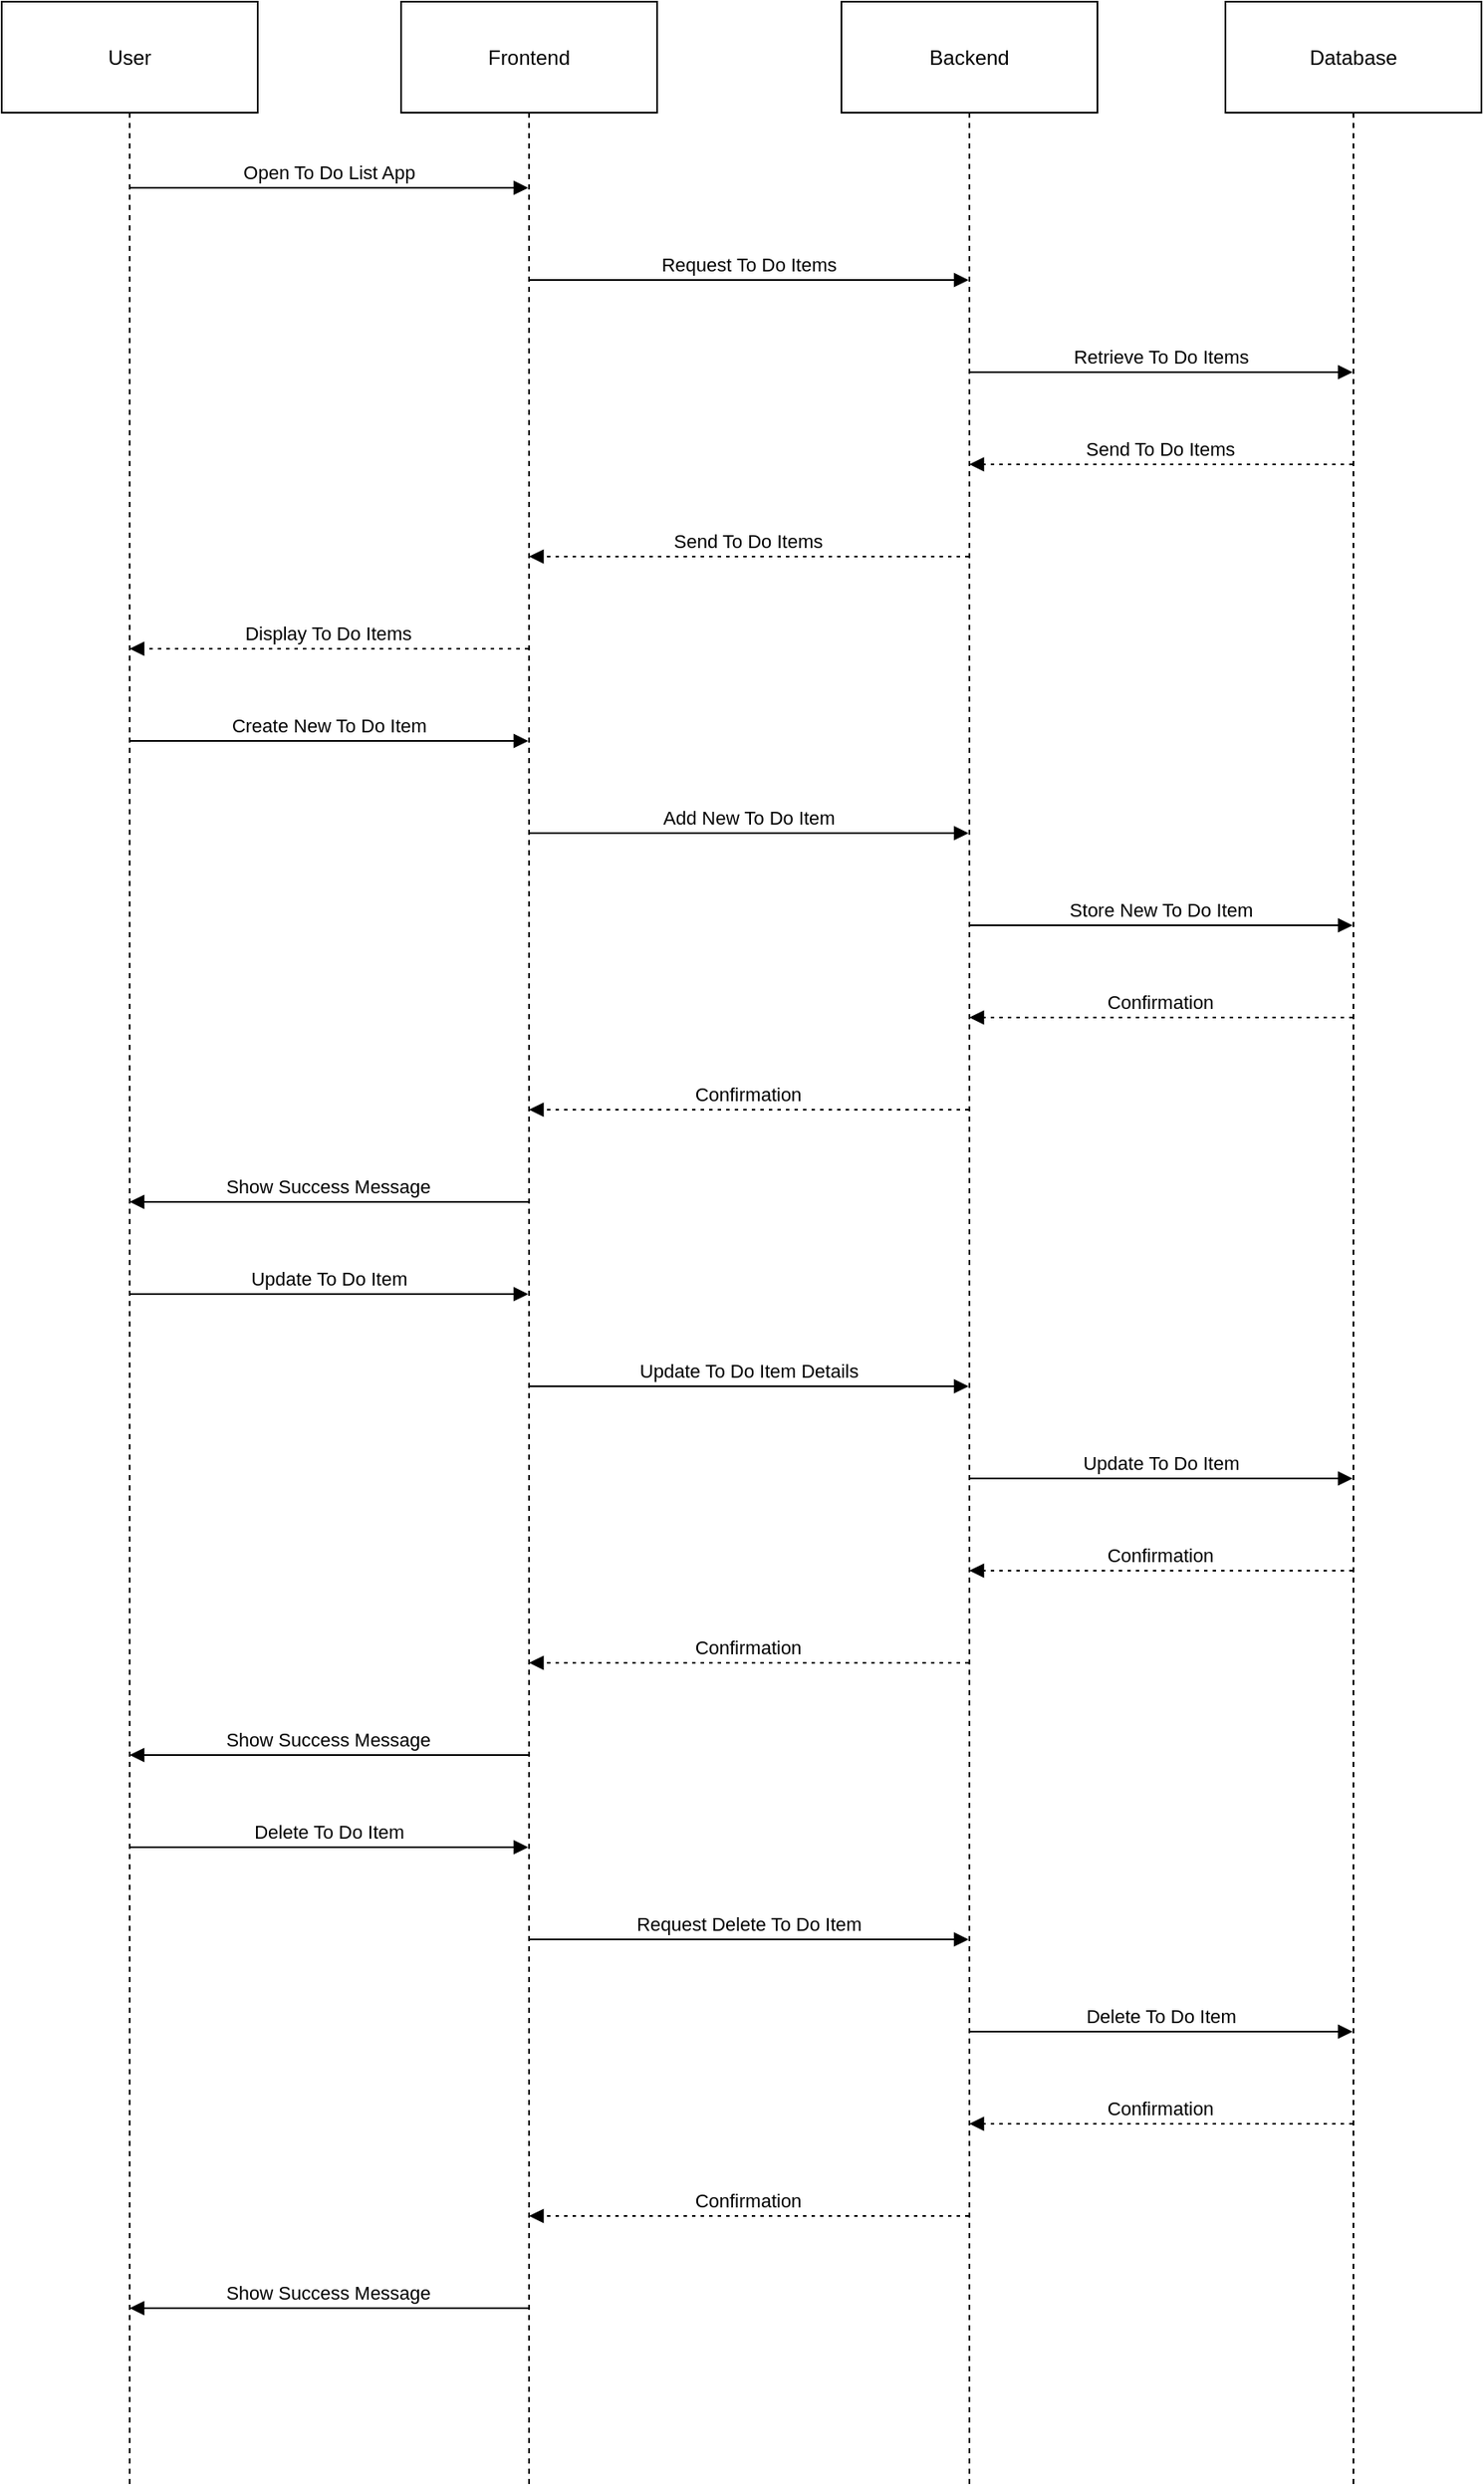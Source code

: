 <mxfile version="24.9.3">
  <diagram name="Page-1" id="MO6S8fg9RLtMRz4glmKa">
    <mxGraphModel dx="707" dy="372" grid="1" gridSize="10" guides="1" tooltips="1" connect="1" arrows="1" fold="1" page="1" pageScale="1" pageWidth="850" pageHeight="1100" math="0" shadow="0">
      <root>
        <mxCell id="0" />
        <mxCell id="1" parent="0" />
        <mxCell id="2" value="User" style="shape=umlLifeline;perimeter=lifelinePerimeter;whiteSpace=wrap;container=1;dropTarget=0;collapsible=0;recursiveResize=0;outlineConnect=0;portConstraint=eastwest;newEdgeStyle={&quot;edgeStyle&quot;:&quot;elbowEdgeStyle&quot;,&quot;elbow&quot;:&quot;vertical&quot;,&quot;curved&quot;:0,&quot;rounded&quot;:0};size=65;" parent="1" vertex="1">
          <mxGeometry width="150" height="1456" as="geometry" />
        </mxCell>
        <mxCell id="3" value="Frontend" style="shape=umlLifeline;perimeter=lifelinePerimeter;whiteSpace=wrap;container=1;dropTarget=0;collapsible=0;recursiveResize=0;outlineConnect=0;portConstraint=eastwest;newEdgeStyle={&quot;edgeStyle&quot;:&quot;elbowEdgeStyle&quot;,&quot;elbow&quot;:&quot;vertical&quot;,&quot;curved&quot;:0,&quot;rounded&quot;:0};size=65;" parent="1" vertex="1">
          <mxGeometry x="234" width="150" height="1456" as="geometry" />
        </mxCell>
        <mxCell id="4" value="Backend" style="shape=umlLifeline;perimeter=lifelinePerimeter;whiteSpace=wrap;container=1;dropTarget=0;collapsible=0;recursiveResize=0;outlineConnect=0;portConstraint=eastwest;newEdgeStyle={&quot;edgeStyle&quot;:&quot;elbowEdgeStyle&quot;,&quot;elbow&quot;:&quot;vertical&quot;,&quot;curved&quot;:0,&quot;rounded&quot;:0};size=65;" parent="1" vertex="1">
          <mxGeometry x="492" width="150" height="1456" as="geometry" />
        </mxCell>
        <mxCell id="5" value="Database" style="shape=umlLifeline;perimeter=lifelinePerimeter;whiteSpace=wrap;container=1;dropTarget=0;collapsible=0;recursiveResize=0;outlineConnect=0;portConstraint=eastwest;newEdgeStyle={&quot;edgeStyle&quot;:&quot;elbowEdgeStyle&quot;,&quot;elbow&quot;:&quot;vertical&quot;,&quot;curved&quot;:0,&quot;rounded&quot;:0};size=65;" parent="1" vertex="1">
          <mxGeometry x="717" width="150" height="1456" as="geometry" />
        </mxCell>
        <mxCell id="6" value="Open To Do List App" style="verticalAlign=bottom;edgeStyle=elbowEdgeStyle;elbow=vertical;curved=0;rounded=0;endArrow=block;" parent="1" source="2" target="3" edge="1">
          <mxGeometry relative="1" as="geometry">
            <Array as="points">
              <mxPoint x="201" y="109" />
            </Array>
          </mxGeometry>
        </mxCell>
        <mxCell id="7" value="Request To Do Items" style="verticalAlign=bottom;edgeStyle=elbowEdgeStyle;elbow=vertical;curved=0;rounded=0;endArrow=block;" parent="1" source="3" target="4" edge="1">
          <mxGeometry relative="1" as="geometry">
            <Array as="points">
              <mxPoint x="447" y="163" />
            </Array>
          </mxGeometry>
        </mxCell>
        <mxCell id="8" value="Retrieve To Do Items" style="verticalAlign=bottom;edgeStyle=elbowEdgeStyle;elbow=vertical;curved=0;rounded=0;endArrow=block;" parent="1" source="4" target="5" edge="1">
          <mxGeometry relative="1" as="geometry">
            <Array as="points">
              <mxPoint x="688" y="217" />
            </Array>
          </mxGeometry>
        </mxCell>
        <mxCell id="9" value="Send To Do Items" style="verticalAlign=bottom;edgeStyle=elbowEdgeStyle;elbow=vertical;curved=0;rounded=0;dashed=1;dashPattern=2 3;endArrow=block;" parent="1" source="5" target="4" edge="1">
          <mxGeometry relative="1" as="geometry">
            <Array as="points">
              <mxPoint x="691" y="271" />
            </Array>
          </mxGeometry>
        </mxCell>
        <mxCell id="10" value="Send To Do Items" style="verticalAlign=bottom;edgeStyle=elbowEdgeStyle;elbow=vertical;curved=0;rounded=0;dashed=1;dashPattern=2 3;endArrow=block;" parent="1" source="4" target="3" edge="1">
          <mxGeometry relative="1" as="geometry">
            <Array as="points">
              <mxPoint x="450" y="325" />
            </Array>
          </mxGeometry>
        </mxCell>
        <mxCell id="11" value="Display To Do Items" style="verticalAlign=bottom;edgeStyle=elbowEdgeStyle;elbow=vertical;curved=0;rounded=0;dashed=1;dashPattern=2 3;endArrow=block;" parent="1" source="3" target="2" edge="1">
          <mxGeometry relative="1" as="geometry">
            <Array as="points">
              <mxPoint x="204" y="379" />
            </Array>
          </mxGeometry>
        </mxCell>
        <mxCell id="12" value="Create New To Do Item" style="verticalAlign=bottom;edgeStyle=elbowEdgeStyle;elbow=vertical;curved=0;rounded=0;endArrow=block;" parent="1" source="2" target="3" edge="1">
          <mxGeometry relative="1" as="geometry">
            <Array as="points">
              <mxPoint x="201" y="433" />
            </Array>
          </mxGeometry>
        </mxCell>
        <mxCell id="13" value="Add New To Do Item" style="verticalAlign=bottom;edgeStyle=elbowEdgeStyle;elbow=vertical;curved=0;rounded=0;endArrow=block;" parent="1" source="3" target="4" edge="1">
          <mxGeometry relative="1" as="geometry">
            <Array as="points">
              <mxPoint x="447" y="487" />
            </Array>
          </mxGeometry>
        </mxCell>
        <mxCell id="14" value="Store New To Do Item" style="verticalAlign=bottom;edgeStyle=elbowEdgeStyle;elbow=vertical;curved=0;rounded=0;endArrow=block;" parent="1" source="4" target="5" edge="1">
          <mxGeometry relative="1" as="geometry">
            <Array as="points">
              <mxPoint x="688" y="541" />
            </Array>
          </mxGeometry>
        </mxCell>
        <mxCell id="15" value="Confirmation" style="verticalAlign=bottom;edgeStyle=elbowEdgeStyle;elbow=vertical;curved=0;rounded=0;dashed=1;dashPattern=2 3;endArrow=block;" parent="1" source="5" target="4" edge="1">
          <mxGeometry relative="1" as="geometry">
            <Array as="points">
              <mxPoint x="691" y="595" />
            </Array>
          </mxGeometry>
        </mxCell>
        <mxCell id="16" value="Confirmation" style="verticalAlign=bottom;edgeStyle=elbowEdgeStyle;elbow=vertical;curved=0;rounded=0;dashed=1;dashPattern=2 3;endArrow=block;" parent="1" source="4" target="3" edge="1">
          <mxGeometry relative="1" as="geometry">
            <Array as="points">
              <mxPoint x="450" y="649" />
            </Array>
          </mxGeometry>
        </mxCell>
        <mxCell id="17" value="Show Success Message" style="verticalAlign=bottom;edgeStyle=elbowEdgeStyle;elbow=vertical;curved=0;rounded=0;endArrow=block;" parent="1" source="3" target="2" edge="1">
          <mxGeometry relative="1" as="geometry">
            <Array as="points">
              <mxPoint x="204" y="703" />
            </Array>
          </mxGeometry>
        </mxCell>
        <mxCell id="18" value="Update To Do Item" style="verticalAlign=bottom;edgeStyle=elbowEdgeStyle;elbow=vertical;curved=0;rounded=0;endArrow=block;" parent="1" source="2" target="3" edge="1">
          <mxGeometry relative="1" as="geometry">
            <Array as="points">
              <mxPoint x="201" y="757" />
            </Array>
          </mxGeometry>
        </mxCell>
        <mxCell id="19" value="Update To Do Item Details" style="verticalAlign=bottom;edgeStyle=elbowEdgeStyle;elbow=vertical;curved=0;rounded=0;endArrow=block;" parent="1" source="3" target="4" edge="1">
          <mxGeometry relative="1" as="geometry">
            <Array as="points">
              <mxPoint x="447" y="811" />
            </Array>
          </mxGeometry>
        </mxCell>
        <mxCell id="20" value="Update To Do Item" style="verticalAlign=bottom;edgeStyle=elbowEdgeStyle;elbow=vertical;curved=0;rounded=0;endArrow=block;" parent="1" source="4" target="5" edge="1">
          <mxGeometry relative="1" as="geometry">
            <Array as="points">
              <mxPoint x="688" y="865" />
            </Array>
          </mxGeometry>
        </mxCell>
        <mxCell id="21" value="Confirmation" style="verticalAlign=bottom;edgeStyle=elbowEdgeStyle;elbow=vertical;curved=0;rounded=0;dashed=1;dashPattern=2 3;endArrow=block;" parent="1" source="5" target="4" edge="1">
          <mxGeometry relative="1" as="geometry">
            <Array as="points">
              <mxPoint x="691" y="919" />
            </Array>
          </mxGeometry>
        </mxCell>
        <mxCell id="22" value="Confirmation" style="verticalAlign=bottom;edgeStyle=elbowEdgeStyle;elbow=vertical;curved=0;rounded=0;dashed=1;dashPattern=2 3;endArrow=block;" parent="1" source="4" target="3" edge="1">
          <mxGeometry relative="1" as="geometry">
            <Array as="points">
              <mxPoint x="450" y="973" />
            </Array>
          </mxGeometry>
        </mxCell>
        <mxCell id="23" value="Show Success Message" style="verticalAlign=bottom;edgeStyle=elbowEdgeStyle;elbow=vertical;curved=0;rounded=0;endArrow=block;" parent="1" source="3" target="2" edge="1">
          <mxGeometry relative="1" as="geometry">
            <Array as="points">
              <mxPoint x="204" y="1027" />
            </Array>
          </mxGeometry>
        </mxCell>
        <mxCell id="24" value="Delete To Do Item" style="verticalAlign=bottom;edgeStyle=elbowEdgeStyle;elbow=vertical;curved=0;rounded=0;endArrow=block;" parent="1" source="2" target="3" edge="1">
          <mxGeometry relative="1" as="geometry">
            <Array as="points">
              <mxPoint x="201" y="1081" />
            </Array>
          </mxGeometry>
        </mxCell>
        <mxCell id="25" value="Request Delete To Do Item" style="verticalAlign=bottom;edgeStyle=elbowEdgeStyle;elbow=vertical;curved=0;rounded=0;endArrow=block;" parent="1" source="3" target="4" edge="1">
          <mxGeometry relative="1" as="geometry">
            <Array as="points">
              <mxPoint x="447" y="1135" />
            </Array>
          </mxGeometry>
        </mxCell>
        <mxCell id="26" value="Delete To Do Item" style="verticalAlign=bottom;edgeStyle=elbowEdgeStyle;elbow=vertical;curved=0;rounded=0;endArrow=block;" parent="1" source="4" target="5" edge="1">
          <mxGeometry relative="1" as="geometry">
            <Array as="points">
              <mxPoint x="688" y="1189" />
            </Array>
          </mxGeometry>
        </mxCell>
        <mxCell id="27" value="Confirmation" style="verticalAlign=bottom;edgeStyle=elbowEdgeStyle;elbow=vertical;curved=0;rounded=0;dashed=1;dashPattern=2 3;endArrow=block;" parent="1" source="5" target="4" edge="1">
          <mxGeometry relative="1" as="geometry">
            <Array as="points">
              <mxPoint x="691" y="1243" />
            </Array>
          </mxGeometry>
        </mxCell>
        <mxCell id="28" value="Confirmation" style="verticalAlign=bottom;edgeStyle=elbowEdgeStyle;elbow=vertical;curved=0;rounded=0;dashed=1;dashPattern=2 3;endArrow=block;" parent="1" source="4" target="3" edge="1">
          <mxGeometry relative="1" as="geometry">
            <Array as="points">
              <mxPoint x="450" y="1297" />
            </Array>
          </mxGeometry>
        </mxCell>
        <mxCell id="29" value="Show Success Message" style="verticalAlign=bottom;edgeStyle=elbowEdgeStyle;elbow=vertical;curved=0;rounded=0;endArrow=block;" parent="1" source="3" target="2" edge="1">
          <mxGeometry relative="1" as="geometry">
            <Array as="points">
              <mxPoint x="204" y="1351" />
            </Array>
          </mxGeometry>
        </mxCell>
      </root>
    </mxGraphModel>
  </diagram>
</mxfile>
